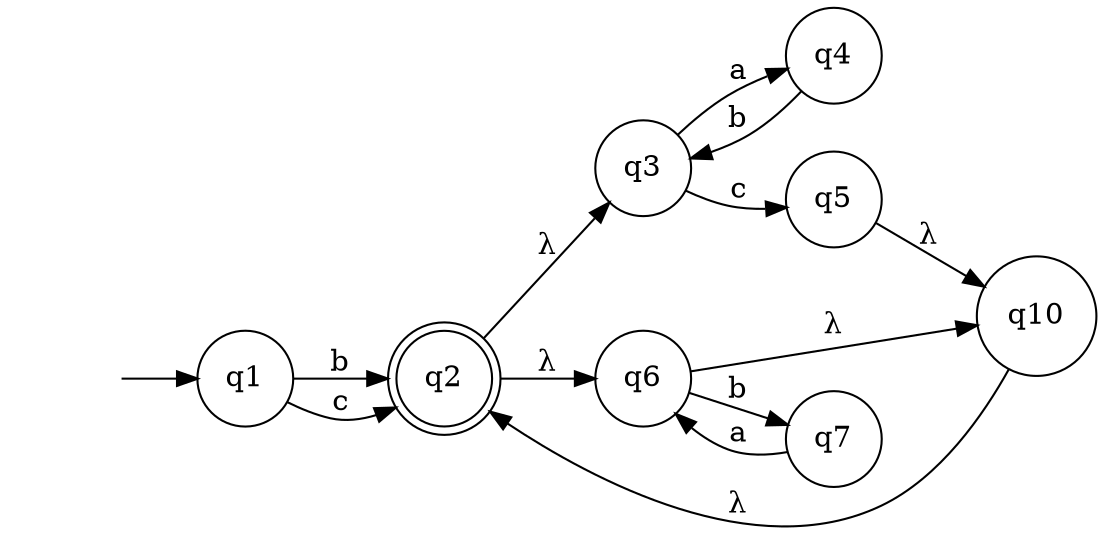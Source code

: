 digraph G {
  rankdir = LR;
  node [shape = doublecircle]; q2;
  node [shape = circle];
  q1 -> q2 [label = "b"];
  q1 -> q2 [label = "c"];
  q2 -> q3 [label = "λ"];
  q2 -> q6 [label = "λ"];
  q3 -> q4 [label = "a"];
  q4 -> q3 [label = "b"];
  q3 -> q5 [label = "c"];
  q5 -> q10 [label = "λ"];
  q6 -> q7 [label = "b"];
  q7 -> q6 [label = "a"]
  q6 -> q10 [label = "λ"];
  q10 -> q2 [label = "λ"]

  node [shape = none, label = ""] 0;
  0 -> q1;
}

